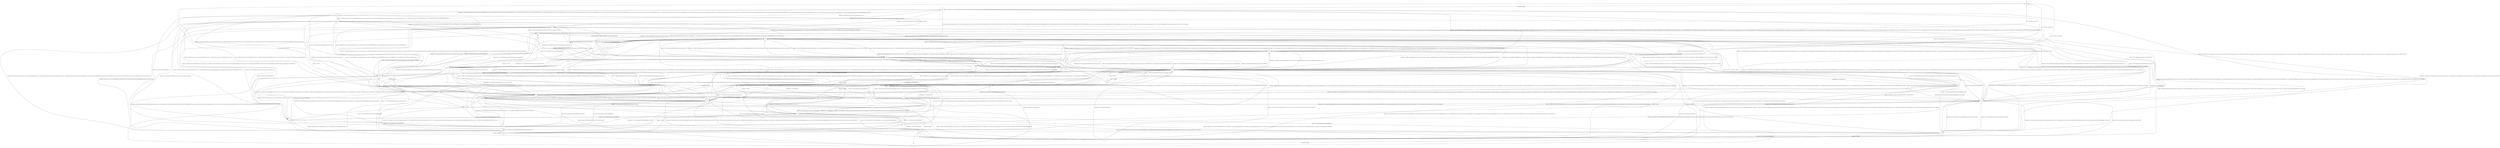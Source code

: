 digraph g {
	edge [lblstyle="above, sloped"];
	s0 [shape="circle" label="0@[()]"];
	s1 [shape="circle" label="1@[()]"];
	s2 [shape="circle" label="2@[()]"];
	s3 [shape="circle" label="3@[()]"];
	s4 [shape="circle" label="4@[()]"];
	s5 [shape="circle" label="5@[()]"];
	s6 [shape="circle" label="6@[()]"];
	s7 [shape="circle" label="7@[()]"];
	s8 [shape="circle" label="8@[()]"];
	s9 [shape="circle" label="9@[()]"];
	s10 [shape="circle" label="10@[()]"];
	s11 [shape="circle" label="11@[()]"];
	s12 [shape="circle" label="12@[()]"];
	s13 [shape="circle" label="13@[()]"];
	s14 [shape="circle" label="14@[()]"];
	s15 [shape="circle" label="15@[()]"];
	s16 [shape="circle" label="16@[()]"];
	s17 [shape="circle" label="17@[()]"];
	s18 [shape="circle" label="18@[()]"];
	s19 [shape="circle" label="19@[()]"];
	s20 [shape="circle" label="20@[()]"];
	s21 [shape="circle" label="21@[()]"];
	s22 [shape="circle" label="22@[()]"];
	s23 [shape="circle" label="23@[()]"];
	s24 [shape="circle" label="24@[()]"];
	s25 [shape="circle" label="25@[()]"];
	s26 [shape="circle" label="26@[()]"];
	s27 [shape="circle" label="27@[()]"];
	s28 [shape="circle" label="28@[()]"];
	s0 -> s1 [label="receiveMsg / 0 [((High))]"];
	s1 -> s2 [label="commandMsg / 0 [((High and Command and Start and not Stop and not MethaneDetect and not Low) or (High and Command and Start and not Stop and not MethaneDetect and Low) or (High and Command and Start and not Stop and MethaneDetect and not Low) or (High and Command and Start and not Stop and MethaneDetect and Low and Stop) or (High and Command and Start and Stop and not Start and not MethaneDetect and not Low) or (High and Command and Start and Stop and not Start and not MethaneDetect and Low) or (High and Command and Start and Stop and not Start and MethaneDetect and not Low) or (High and Command and Start and Stop and not Start and MethaneDetect and Low) or (High and Command and Start and Stop and not MethaneDetect and not Low) or (High and Command and Start and Stop and not MethaneDetect and Low) or (High and Command and Start and Stop and MethaneDetect and not Low) or (High and Command and Start and Stop and MethaneDetect and Low) or (High and Command and Stop and not Start and not MethaneDetect and not Low) or (High and Command and Stop and not Start and not MethaneDetect and Low) or (High and Command and Stop and not Start and MethaneDetect and not Low))]"];
	s1 -> s4 [label="commandMsg / 0 [((Low and High and Command and Stop and MethaneDetect and not Start) or (Low and High and Command and Stop and MethaneDetect and Start))]"];
	s1 -> s3 [label="commandMsg / 0 [((Low and High and Command and Start and MethaneDetect and not Stop))]"];
	s1 -> s7 [label="levelMsg / 0 [((Low and High and Stop and WaterRegulation and Normal and not MethaneDetect) or (Low and High and Stop and WaterRegulation and Normal and MethaneDetect and not Low) or (Low and High and Stop and WaterRegulation and Normal and MethaneDetect and not Stop and not Normal) or (Low and High and Stop and WaterRegulation and MethaneDetect and not Stop and not Normal) or (Low and High and Stop and WaterRegulation and MethaneDetect and not Low and not Normal) or (Low and High and Stop and WaterRegulation and MethaneDetect and not MethaneDetect and not Normal) or (Low and High and Stop and WaterRegulation and not MethaneDetect and not Normal) or (Low and High and MethaneDetect and WaterRegulation and not Stop and not Normal) or (High and Stop and MethaneDetect and WaterRegulation and Normal and not Low) or (High and Stop and MethaneDetect and WaterRegulation and not Low and not Normal))]"];
	s1 -> s6 [label="levelMsg / 0 [((High and MethaneDetect and WaterRegulation and Normal and not Stop and not Low) or (High and MethaneDetect and WaterRegulation and Normal and not Stop and Low and not MethaneDetect) or (High and MethaneDetect and WaterRegulation and Normal and not Stop and Low and not Normal) or (High and MethaneDetect and WaterRegulation and Normal and not Stop and Low and Stop) or (High and MethaneDetect and WaterRegulation and Normal and Stop and not MethaneDetect and not Low) or (High and MethaneDetect and WaterRegulation and Normal and Stop and not MethaneDetect and Low) or (High and MethaneDetect and WaterRegulation and Normal and Stop and not Low) or (High and MethaneDetect and WaterRegulation and Normal and Stop and Low) or (High and MethaneDetect and WaterRegulation and Low and not Stop and not MethaneDetect and not Normal) or (High and MethaneDetect and WaterRegulation and Low and not Stop and not Normal) or (High and MethaneDetect and WaterRegulation and Low and Stop and not MethaneDetect and not Low and not Normal) or (High and MethaneDetect and WaterRegulation and Low and Stop and not MethaneDetect and not Normal) or (High and MethaneDetect and WaterRegulation and Low and Stop and not Normal) or (High and MethaneDetect and WaterRegulation and Stop and not MethaneDetect and not Low and not Normal) or (High and Low and WaterRegulation and not Stop and not MethaneDetect and not Normal) or (High and Low and WaterRegulation and not Stop and not MethaneDetect and Normal) or (High and Low and WaterRegulation and Stop and not MethaneDetect and not Low and not Normal) or (High and Stop and WaterRegulation and not MethaneDetect and not Low and not Normal))]"];
	s1 -> s8 [label="levelMsg / 0 [((Low and High and Stop and WaterRegulation and Normal and not MethaneDetect))]"];
	s1 -> s5 [label="levelMsg / 0 [((High and WaterRegulation and not Stop and not MethaneDetect and not Low and not Normal) or (High and WaterRegulation and not Stop and not MethaneDetect and not Low and Normal) or (High and WaterRegulation and not Stop and not MethaneDetect and Low and Normal) or (High and WaterRegulation and not Stop and MethaneDetect and not Low and not Normal) or (High and WaterRegulation and not Stop and MethaneDetect and not Low and Low and Normal) or (High and WaterRegulation and not Stop and MethaneDetect and Low and Normal) or (High and WaterRegulation and Stop and Normal and not MethaneDetect and not Low) or (High and WaterRegulation and Stop and not MethaneDetect and not Low and not Normal))]"];
	s1 -> s9 [label="palarmMsg / 0 [((High and Start and Stop and MethaneDetect and not Low))]"];
	s1 -> s10 [label="palarmMsg / 0 [((High and MethaneDetect and not Start and not Stop and not Low) or (High and MethaneDetect and not Start and not Stop and Low) or (High and MethaneDetect and not Start and Low and Stop) or (High and MethaneDetect and Low and Start and not Stop) or (High and MethaneDetect and Low and Start and Stop))]"];
	s1 -> s11 [label="palarmMsg / 0 [((High and Start and MethaneDetect and not Stop and not Low) or (High and Start and MethaneDetect and not Stop and Low and not Start) or (High and Start and MethaneDetect and not Stop and Low and Stop) or (High and Start and MethaneDetect and Stop and not Start and not Low) or (High and Start and MethaneDetect and Stop and not Start and Low) or (High and Start and MethaneDetect and Stop and Low) or (High and Low and MethaneDetect and not Start and not Stop) or (High and Low and MethaneDetect and not Start and Stop and not Low) or (High and Stop and MethaneDetect and not Start and not Low))]"];
	s2 -> s12 [label="pumpStop / 0 [((Low and Stop and MethaneDetect))]"];
	s2 -> s14 [label="startCmd / 0 [((Low and High and Start and not Stop and not MethaneDetect) or (Low and High and Start and not Stop and MethaneDetect and not Low) or (Low and High and Start and not Stop and MethaneDetect and Stop) or (Low and High and Start and Stop and MethaneDetect) or (High and Start and MethaneDetect and not Stop and not Low))]"];
	s2 -> s13 [label="startCmd / 0 [((High and Start and not Stop and not MethaneDetect and not Low) or (High and Start and Stop and not MethaneDetect and not Low))]"];
	s2 -> s11 [label="startCmd / 0 [((High and Start and Stop and MethaneDetect and not Low) or (High and Start and Stop and MethaneDetect and Low and not MethaneDetect) or (High and Start and Stop and Low and not MethaneDetect))]"];
	s2 -> s10 [label="stopCmd / 0 [((High and Start and Stop and MethaneDetect and not Low) or (High and Start and Stop and MethaneDetect and Low and not MethaneDetect) or (High and Start and Stop and Low and not MethaneDetect))]"];
	s2 -> s11 [label="stopCmd / 0 [((Low and High and Start and Stop and MethaneDetect))]"];
	s2 -> s9 [label="stopCmd / 0 [((High and Stop and not Start and not MethaneDetect and not Low) or (High and Stop and not Start and not MethaneDetect and Low) or (High and Stop and not Start and MethaneDetect and not Low) or (High and Stop and Start and not MethaneDetect and not Low) or (High and Stop and Start and not MethaneDetect and Low))]"];
	s3 -> s15 [label="pumpStop / 0 [((Low and Stop and MethaneDetect))]"];
	s3 -> s7 [label="setLowStop / 0 [((Low))]"];
	s3 -> s5 [label="setMethaneStop / 0 [((High and MethaneDetect and Normal and not Stop and not Low))]"];
	s3 -> s7 [label="setMethaneStop / 0 [((Low and High and MethaneDetect and not Stop and not Normal))]"];
	s3 -> s8 [label="setReady / 0 [((Low and High and Stop and MethaneDetect and not Normal))]"];
	s3 -> s5 [label="setReady / 0 [((High and Stop and MethaneDetect and not Low and not Normal))]"];
	s3 -> s11 [label="startCmd / 0 [((Start))]"];
	s4 -> s17 [label="pumpStop / 0 [((Low and High and MethaneDetect and Normal and not Start and not Stop) or (Low and High and MethaneDetect and Normal and not Start and Start and Stop and not MethaneDetect) or (Low and High and MethaneDetect and Normal and Start and not Stop and not Normal) or (Low and High and MethaneDetect and Normal and Start and not Stop and Stop and not MethaneDetect) or (Low and High and MethaneDetect and Normal and Start and Stop and not MethaneDetect) or (Low and High and MethaneDetect and Start and not Stop and not Normal) or (Low and High and MethaneDetect and Start and Stop and not MethaneDetect and not Normal) or (Low and High and Start and Stop and Normal and not MethaneDetect) or (Low and High and Start and Stop and not MethaneDetect and not Normal))]"];
	s4 -> s7 [label="pumpStop / 0 [((High and MethaneDetect and not Start and not Stop and not Low and not Normal))]"];
	s4 -> s8 [label="pumpStop / 0 [((High and Stop and MethaneDetect and Normal and not Start and not Low))]"];
	s4 -> s16 [label="pumpStop / 0 [((High and Start and Stop and MethaneDetect and Normal and not Low) or (High and Start and Stop and MethaneDetect and not Low and not Normal))]"];
	s4 -> s3 [label="pumpStop / 0 [((High and MethaneDetect and Normal and not Start and not Stop and not Low))]"];
	s4 -> s7 [label="setLowStop / 0 [((Low))]"];
	s4 -> s8 [label="setReady / 0 [((High))]"];
	s4 -> s13 [label="startCmd / 0 [((Start))]"];
	s4 -> s14 [label="stopCmd / 0 [((Low and High and Start and Stop and MethaneDetect))]"];
	s4 -> s11 [label="stopCmd / 0 [((Low and High and Stop and MethaneDetect and not Start))]"];
	s5 -> s0 [label="end / 0 [((Normal) or (not Normal))]"];
	s5 -> s18 [label="highLevel / 0 [((High and not Start and not Stop and not MethaneDetect and not Low) or (High and not Start and not Stop and not MethaneDetect and Low) or (High and not Start and Stop and not MethaneDetect and not Low) or (High and Start and not Stop and not MethaneDetect and not Low))]"];
	s5 -> s13 [label="highLevel / 0 [((High and MethaneDetect and not Start and not Stop and not Low))]"];
	s5 -> s14 [label="highLevel / 0 [((Low and High and MethaneDetect and not Start and not Stop))]"];
	s5 -> s11 [label="lowLevel / 0 [((Low))]"];
	s5 -> s17 [label="pumpStop / 0 [((Low and Stop and MethaneDetect))]"];
	s6 -> s0 [label="end / 0 [((Normal) or (not Normal))]"];
	s6 -> s14 [label="highLevel / 0 [((High and MethaneDetect and not Start and not Stop and not Low))]"];
	s6 -> s13 [label="highLevel / 0 [((High and Start and MethaneDetect and not Stop and not Low) or (High and Start and MethaneDetect and not Stop and Low and not Start) or (High and Start and MethaneDetect and not Stop and Low and Stop) or (High and Start and MethaneDetect and Stop and not Low) or (High and Start and MethaneDetect and Stop and Low) or (High and Low and MethaneDetect and not Start and not Stop) or (High and Low and MethaneDetect and not Start and Stop))]"];
	s6 -> s18 [label="highLevel / 0 [((Low and High and not Start and not Stop and not MethaneDetect) or (Low and High and not Start and not Stop and Start and Stop and MethaneDetect) or (Low and High and not Start and Start and Stop and not MethaneDetect and not Low) or (Low and High and not Start and Start and Stop and not MethaneDetect and MethaneDetect) or (Low and High and not Start and Start and Stop and MethaneDetect) or (Low and High and Start and Stop and not MethaneDetect and not Low) or (Low and High and Start and Stop and not MethaneDetect and not Stop) or (Low and High and Start and Stop and not MethaneDetect and MethaneDetect) or (Low and High and Start and Stop and MethaneDetect) or (Low and High and Start and not Stop and not MethaneDetect) or (High and Start and Stop and not MethaneDetect and not Low))]"];
	s6 -> s11 [label="lowLevel / 0 [((Low and High and not Start and not Stop and not MethaneDetect) or (Low and High and Start and not Stop and not MethaneDetect))]"];
	s6 -> s9 [label="lowLevel / 0 [((Low and High and Stop and MethaneDetect and not Start) or (Low and High and Stop and MethaneDetect and Start))]"];
	s6 -> s10 [label="lowLevel / 0 [((Low and High and MethaneDetect and not Start and not Stop) or (Low and High and MethaneDetect and not Start and Start and Stop) or (Low and High and MethaneDetect and Start and Stop))]"];
	s7 -> s0 [label="end / 0 [((not Normal) or (Normal))]"];
	s7 -> s14 [label="highLevel / 0 [((Low and High and Start and MethaneDetect and not Stop))]"];
	s7 -> s13 [label="highLevel / 0 [((High and Start and Stop and MethaneDetect and not Low) or (High and Start and Stop and MethaneDetect and Low and not MethaneDetect) or (High and Start and Stop and Low and not MethaneDetect))]"];
	s7 -> s18 [label="highLevel / 0 [((Low and High and Stop and not Start and not MethaneDetect) or (Low and High and Stop and not Start and MethaneDetect and not Low) or (High and Stop and MethaneDetect and not Start and not Low))]"];
	s7 -> s11 [label="lowLevel / 0 [((Low and High and Stop and not Start and not MethaneDetect))]"];
	s7 -> s9 [label="lowLevel / 0 [((Low and High and Start and MethaneDetect and not Stop) or (Low and High and Start and MethaneDetect and Stop and not MethaneDetect) or (Low and High and Start and Stop and not MethaneDetect))]"];
	s7 -> s8 [label="setMethaneStop / 0 [((MethaneDetect))]"];
	s7 -> s8 [label="setReady / 0 [((High))]"];
	s8 -> s0 [label="end / 0 [((not Normal) or (Normal))]"];
	s8 -> s13 [label="highLevel / 0 [((High))]"];
	s8 -> s5 [label="isNotReady / 0 [((High and MethaneDetect and Normal and not Stop and not Low))]"];
	s8 -> s6 [label="isNotReady / 0 [((High and not Stop and not MethaneDetect and not Low and not Normal))]"];
	s8 -> s19 [label="isReady / 0 [((High))]"];
	s8 -> s10 [label="lowLevel / 0 [((Low))]"];
	s8 -> s6 [label="setMethaneStop / 0 [((High and MethaneDetect and Normal and not Low))]"];
	s8 -> s20 [label="setMethaneStop / 0 [((High and MethaneDetect and Normal and not Low))]"];
	s8 -> s5 [label="setReady / 0 [((High and Stop and MethaneDetect and Normal and not Low))]"];
	s8 -> s20 [label="setReady / 0 [((High and MethaneDetect and Normal and not Stop and not Low))]"];
	s9 -> s17 [label="isNotRunning / 0 [((High and Stop and MethaneDetect and Normal and not Start and not Low) or (High and Stop and MethaneDetect and Normal and Start and not Low) or (High and Stop and MethaneDetect and Start and not Low and not Normal))]"];
	s9 -> s5 [label="isNotRunning / 0 [((Low and High and Start and MethaneDetect and not Stop and not Normal) or (Low and High and Start and MethaneDetect and Stop and not MethaneDetect and not Normal) or (Low and High and Start and Stop and not MethaneDetect and not Normal))]"];
	s9 -> s15 [label="isNotRunning / 0 [((Low and High and Start and Stop and Normal and not MethaneDetect))]"];
	s9 -> s7 [label="isNotRunning / 0 [((Low and High and Stop and MethaneDetect and not Start and not Normal))]"];
	s9 -> s8 [label="isNotRunning / 0 [((Low and High and Start and Stop and MethaneDetect and Normal))]"];
	s9 -> s16 [label="isNotRunning / 0 [((High and Stop and Normal and not Start and not MethaneDetect and not Low) or (High and Stop and Normal and not Start and not MethaneDetect and Low) or (High and Stop and Normal and Start and not MethaneDetect and not Low and not Normal) or (High and Stop and not Start and not MethaneDetect and not Low and not Normal) or (High and Stop and Start and not MethaneDetect and not Low and not Normal))]"];
	s9 -> s21 [label="isRunning / 0 [((High and Stop and MethaneDetect and not Start and not Low) or (High and Stop and MethaneDetect and not Start and Low) or (High and Stop and MethaneDetect and Start and not Low) or (High and Stop and MethaneDetect and Start and Low and not MethaneDetect) or (High and Stop and Low and Start and not MethaneDetect))]"];
	s9 -> s15 [label="isRunning / 0 [((High and Stop and not Start and not MethaneDetect and not Low) or (High and Stop and not Start and not MethaneDetect and Low) or (High and Stop and Start and not MethaneDetect and not Low))]"];
	s9 -> s4 [label="isRunning / 0 [((Low and High and Start and MethaneDetect and not Stop) or (Low and High and Start and MethaneDetect and Stop and not MethaneDetect) or (Low and High and Start and Stop and not MethaneDetect))]"];
	s9 -> s19 [label="isRunning / 0 [((Low and High and Start and Stop and MethaneDetect))]"];
	s10 -> s12 [label="isNotRunning / 0 [((Low and High and Start and MethaneDetect and not Stop and not Normal) or (Low and High and Start and MethaneDetect and Stop and not Start and not Normal) or (Low and High and Stop and MethaneDetect and not Start and not Normal))]"];
	s10 -> s7 [label="isNotRunning / 0 [((High and MethaneDetect and not Start and not Stop and not Low and not Normal) or (High and MethaneDetect and not Start and not Stop and not Low and Low and Normal) or (High and MethaneDetect and not Start and not Stop and Low and Normal) or (High and MethaneDetect and not Start and not Stop and Low and not Normal))]"];
	s10 -> s15 [label="isNotRunning / 0 [((Low and High and Start and Stop and MethaneDetect and Normal))]"];
	s10 -> s16 [label="isNotRunning / 0 [((High and Start and Stop and MethaneDetect and Normal and not Low) or (High and Start and Stop and MethaneDetect and Normal and Low and not MethaneDetect and not Normal) or (High and Start and Stop and MethaneDetect and not Low and not Normal) or (High and Start and Stop and MethaneDetect and Low and not MethaneDetect and not Normal) or (High and Start and Stop and Low and not MethaneDetect and not Normal))]"];
	s10 -> s8 [label="isNotRunning / 0 [((Low and High and Start and Stop and MethaneDetect and not Normal))]"];
	s10 -> s3 [label="isNotRunning / 0 [((High and MethaneDetect and Normal and not Start and not Stop and not Low))]"];
	s10 -> s5 [label="isNotRunning / 0 [((Low and High and Start and Stop and Normal and not MethaneDetect))]"];
	s10 -> s4 [label="isRunning / 0 [((High and MethaneDetect and not Start and not Stop and not Low) or (High and MethaneDetect and not Start and not Stop and Low and Start and Stop and not MethaneDetect) or (High and MethaneDetect and not Start and Start and Stop and not Low) or (High and MethaneDetect and not Start and Start and Stop and Low and not MethaneDetect) or (High and MethaneDetect and Start and Stop and not Low) or (High and MethaneDetect and Start and Stop and Low and not MethaneDetect) or (High and Low and Start and Stop and not MethaneDetect))]"];
	s10 -> s15 [label="isRunning / 0 [((Low and High and Start and Stop and MethaneDetect))]"];
	s10 -> s12 [label="isRunning / 0 [((Low and High and MethaneDetect and not Start and not Stop))]"];
	s10 -> s3 [label="isRunning / 0 [((Low and High and Start and Stop and MethaneDetect))]"];
	s10 -> s2 [label="isRunning / 0 [((Low and High and Stop and MethaneDetect and not Start))]"];
	s10 -> s21 [label="isRunning / 0 [((Low and High and Start and MethaneDetect and not Stop))]"];
	s10 -> s23 [label="isRunning / 0 [((Low and High and Start and Stop and not MethaneDetect))]"];
	s11 -> s23 [label="isNotRunning / 0 [((Low and High and Start and Stop and Normal and not MethaneDetect))]"];
	s11 -> s8 [label="isNotRunning / 0 [((Low and High and Normal and not Start and not Stop and not MethaneDetect) or (Low and High and Normal and not Start and not Stop and MethaneDetect) or (Low and High and Normal and not Start and Stop and not MethaneDetect) or (Low and High and Normal and not Start and Stop and MethaneDetect and not Low) or (Low and High and Normal and Start and not Stop and not MethaneDetect) or (Low and High and Normal and Start and not Stop and Stop and MethaneDetect and not Low) or (Low and High and Normal and Start and Stop and MethaneDetect and not Low) or (Low and High and not Start and not Stop and not MethaneDetect and not Normal) or (High and Stop and MethaneDetect and Normal and not Start and not Low) or (High and Stop and MethaneDetect and Normal and Start and not Low))]"];
	s11 -> s24 [label="isNotRunning / 0 [((Low and High and Start and Stop and MethaneDetect and not Normal))]"];
	s11 -> s22 [label="isNotRunning / 0 [((Low and High and Start and Stop and not MethaneDetect and not Normal) or (Low and High and Start and Stop and not MethaneDetect and MethaneDetect and Normal) or (Low and High and Start and Stop and MethaneDetect and Normal))]"];
	s11 -> s16 [label="isNotRunning / 0 [((High and Start and MethaneDetect and Normal and not Stop and not Low) or (High and Start and MethaneDetect and Normal and not Stop and Low and not Normal) or (High and Start and MethaneDetect and Low and not Stop and not Normal))]"];
	s11 -> s3 [label="isNotRunning / 0 [((Low and High and MethaneDetect and not Start and not Stop and not Normal) or (Low and High and MethaneDetect and not Start and Start and Stop and not Low and not Normal) or (Low and High and MethaneDetect and Start and Stop and not Low and not Normal) or (High and Start and Stop and MethaneDetect and not Low and not Normal))]"];
	s11 -> s17 [label="isNotRunning / 0 [((Low and High and Stop and MethaneDetect and not Start and not Normal))]"];
	s11 -> s5 [label="isReady / 0 [((High))]"];
	s11 -> s4 [label="isRunning / 0 [((Low and High and MethaneDetect and Normal and not Start and not Stop) or (Low and High and MethaneDetect and Normal and not Start and Stop and not Low) or (High and Stop and MethaneDetect and Normal and not Start and not Low))]"];
	s11 -> s21 [label="isRunning / 0 [((Low and High and MethaneDetect and not Start and not Stop and not Normal) or (Low and High and MethaneDetect and not Start and not Stop and Stop and Normal and not MethaneDetect) or (Low and High and MethaneDetect and not Start and Stop and Normal and not MethaneDetect) or (Low and High and Stop and Normal and not Start and not MethaneDetect))]"];
	s11 -> s17 [label="isRunning / 0 [((Low and High and Start and Stop and MethaneDetect and Normal))]"];
	s11 -> s5 [label="isRunning / 0 [((Low and High and Start and MethaneDetect and not Stop and not Normal) or (Low and High and Start and MethaneDetect and not Stop and Stop and Normal and not Low) or (Low and High and Start and MethaneDetect and not Stop and Stop and Normal and not MethaneDetect) or (Low and High and Start and MethaneDetect and Stop and Normal and not Low) or (Low and High and Start and MethaneDetect and Stop and Normal and not MethaneDetect) or (Low and High and Start and MethaneDetect and Stop and Normal and not Start and not Normal) or (Low and High and Start and MethaneDetect and Stop and not Low and not Normal) or (Low and High and Start and MethaneDetect and Stop and not MethaneDetect and not Normal) or (Low and High and Start and MethaneDetect and Stop and not Start and not Normal) or (Low and High and Start and Stop and Normal and not MethaneDetect) or (Low and High and Start and Stop and not MethaneDetect and not Normal) or (Low and High and Stop and MethaneDetect and not Start and not Normal) or (High and Start and Stop and MethaneDetect and Normal and not Low) or (High and Start and Stop and MethaneDetect and not Low and not Normal))]"];
	s11 -> s22 [label="isRunning / 0 [((Low and High and Start and Stop and MethaneDetect and not Normal))]"];
	s11 -> s12 [label="isRunning / 0 [((Low and High and Normal and not Start and not Stop and not MethaneDetect) or (Low and High and Normal and not Start and not Stop and Start and MethaneDetect and not Low) or (Low and High and Normal and Start and not Stop and not MethaneDetect) or (Low and High and Normal and Start and not Stop and MethaneDetect and not Low) or (Low and High and not Start and not Stop and not MethaneDetect and not Normal) or (High and Start and MethaneDetect and Normal and not Stop and not Low))]"];
	s12 -> s16 [label="pumpStop / 0 [((High and Start and MethaneDetect and Normal and not Stop and not Low))]"];
	s12 -> s4 [label="pumpStop / 0 [((Low and High and MethaneDetect and not Start and not Stop and not Normal))]"];
	s12 -> s7 [label="pumpStop / 0 [((Low and High and MethaneDetect and Normal and not Start and not Stop))]"];
	s12 -> s17 [label="pumpStop / 0 [((Low and High and Normal and not Start and not Stop and not MethaneDetect) or (Low and High and Normal and Start and not Stop and not MethaneDetect) or (Low and High and not Start and not Stop and not MethaneDetect and not Normal))]"];
	s12 -> s8 [label="setLowStop / 0 [((Low))]"];
	s12 -> s7 [label="setMethaneStop / 0 [((Low and High and Stop and MethaneDetect and not Normal))]"];
	s12 -> s26 [label="setMethaneStop / 0 [((Low and High and Stop and MethaneDetect and Normal))]"];
	s12 -> s5 [label="setMethaneStop / 0 [((Low and High and MethaneDetect and not Stop and not Normal))]"];
	s12 -> s26 [label="setReady / 0 [((High))]"];
	s13 -> s12 [label="isLowStop / 0 [((Low and High and Stop and MethaneDetect))]"];
	s13 -> s27 [label="isLowStop / 0 [((Low and High and MethaneDetect and not Stop) or (Low and High and MethaneDetect and Stop and not MethaneDetect) or (Low and High and Stop and not MethaneDetect))]"];
	s13 -> s22 [label="isLowStop / 0 [((Low and High and Stop and not MethaneDetect) or (Low and High and Stop and MethaneDetect))]"];
	s13 -> s8 [label="isMethaneStop / 0 [((High and MethaneDetect and not Stop and not Low and not Normal) or (High and MethaneDetect and not Stop and not Low and Low and Stop and Normal) or (High and MethaneDetect and not Stop and Low and Stop and Normal) or (High and MethaneDetect and Low and Stop and Normal))]"];
	s13 -> s7 [label="isMethaneStop / 0 [((Low and High and MethaneDetect and not Stop and not Normal) or (Low and High and MethaneDetect and Stop and not Normal))]"];
	s13 -> s5 [label="isMethaneStop / 0 [((High and MethaneDetect and Normal and not Stop and not Low) or (High and MethaneDetect and Normal and Stop and not Low) or (High and MethaneDetect and Stop and not Low and not Normal))]"];
	s13 -> s3 [label="isNotRunning / 0 [((Low and High and Start and Stop and MethaneDetect))]"];
	s13 -> s23 [label="isNotRunning / 0 [((High and Start and not Stop and not MethaneDetect and not Low))]"];
	s13 -> s22 [label="isNotRunning / 0 [((High and Start and not Stop and not MethaneDetect and not Low) or (High and Start and Stop and not MethaneDetect and not Low))]"];
	s13 -> s22 [label="isReady / 0 [((High and Stop and MethaneDetect and Normal and not Low) or (High and Stop and MethaneDetect and Normal and Low and not MethaneDetect) or (High and Stop and MethaneDetect and Normal and Low and not Normal) or (High and Stop and MethaneDetect and not Low and not Normal) or (High and Stop and MethaneDetect and Low and not Normal) or (High and Stop and Low and Normal and not MethaneDetect))]"];
	s13 -> s12 [label="isReady / 0 [((Low and High and Stop and MethaneDetect and Normal))]"];
	s13 -> s8 [label="isReady / 0 [((High and Normal and not Stop and not MethaneDetect and not Low) or (High and Normal and not Stop and not MethaneDetect and Low and Stop and MethaneDetect and not Normal) or (High and Normal and not Stop and MethaneDetect and not Low) or (High and Normal and not Stop and MethaneDetect and Low and Stop and not Normal) or (High and Normal and Stop and not MethaneDetect and not Low and not Normal) or (High and Normal and Stop and not MethaneDetect and Low and MethaneDetect and not Normal) or (High and Normal and Stop and Low and MethaneDetect and not Normal) or (High and Stop and not MethaneDetect and not Low and not Normal) or (High and Stop and not MethaneDetect and Low and MethaneDetect and not Normal) or (High and Stop and Low and MethaneDetect and not Normal))]"];
	s13 -> s27 [label="isReady / 0 [((High and MethaneDetect and not Stop and not Low and not Normal) or (High and MethaneDetect and not Stop and Low and not Normal) or (High and MethaneDetect and Low and Stop and not MethaneDetect and not Normal) or (High and Low and Stop and not MethaneDetect and not Normal))]"];
	s13 -> s6 [label="isReady / 0 [((High and not Stop and not MethaneDetect and not Low and not Normal))]"];
	s13 -> s8 [label="isRunning / 0 [((High and Normal and not Stop and not MethaneDetect and not Low) or (High and Normal and not Stop and not MethaneDetect and Low and Stop and MethaneDetect) or (High and Normal and not Stop and MethaneDetect and not Low and not Normal) or (High and Normal and not Stop and MethaneDetect and not Low and Low and Stop) or (High and Normal and not Stop and MethaneDetect and Low and Stop) or (High and Normal and Stop and not MethaneDetect and not Low and not Normal) or (High and Normal and Stop and not MethaneDetect and not Low and Low and MethaneDetect) or (High and Normal and Stop and not MethaneDetect and Low and MethaneDetect) or (High and Normal and Stop and Low and MethaneDetect) or (High and MethaneDetect and not Stop and not Low and not Normal) or (High and MethaneDetect and not Stop and Low and Stop and not Normal) or (High and MethaneDetect and Stop and not MethaneDetect and not Low and not Normal) or (High and MethaneDetect and Stop and not MethaneDetect and Low and not Normal) or (High and MethaneDetect and Stop and Low and not Normal) or (High and Stop and not MethaneDetect and not Low and not Normal))]"];
	s13 -> s5 [label="isRunning / 0 [((High and MethaneDetect and Normal and not Stop and not Low) or (High and MethaneDetect and Normal and not Stop and Low and Stop and not MethaneDetect) or (High and MethaneDetect and Normal and Stop and not Low) or (High and MethaneDetect and Normal and Stop and Low and not MethaneDetect) or (High and MethaneDetect and Stop and not Low and not Normal) or (High and MethaneDetect and Stop and Low and not MethaneDetect and not Normal) or (High and Low and Stop and Normal and not MethaneDetect) or (High and Low and Stop and not MethaneDetect and not Normal))]"];
	s13 -> s6 [label="isRunning / 0 [((High and not Stop and not MethaneDetect and not Low and not Normal))]"];
	s13 -> s7 [label="isRunning / 0 [((Low and High and MethaneDetect and not Stop and not Normal) or (Low and High and MethaneDetect and Stop and not Normal))]"];
	s13 -> s5 [label="isStopped / 0 [((High and MethaneDetect and Normal and not Stop and not Low) or (High and MethaneDetect and Normal and not Stop and Low and Stop and not MethaneDetect) or (High and MethaneDetect and Normal and Stop and not Low) or (High and MethaneDetect and Normal and Stop and Low and not MethaneDetect) or (High and MethaneDetect and Stop and not Low and not Normal) or (High and MethaneDetect and Stop and Low and not MethaneDetect and not Normal) or (High and Low and Stop and Normal and not MethaneDetect) or (High and Low and Stop and not MethaneDetect and not Normal))]"];
	s13 -> s7 [label="isStopped / 0 [((Low and High and MethaneDetect and not Stop and not Normal) or (Low and High and MethaneDetect and Stop and not Normal))]"];
	s13 -> s8 [label="isStopped / 0 [((High and MethaneDetect and not Stop and not Low and not Normal) or (High and MethaneDetect and not Stop and not Low and Low and Stop and Normal) or (High and MethaneDetect and not Stop and Low and Stop and Normal) or (High and MethaneDetect and Low and Stop and Normal))]"];
	s14 -> s27 [label="isLowStop / 0 [((Low and High and MethaneDetect and not Stop))]"];
	s14 -> s22 [label="isLowStop / 0 [((Low and High and MethaneDetect and not Stop))]"];
	s14 -> s8 [label="isMethaneStop / 0 [((Low and High and MethaneDetect and Normal and not Stop))]"];
	s14 -> s5 [label="isMethaneStop / 0 [((High and MethaneDetect and Normal and not Stop and not Low) or (High and MethaneDetect and Normal and not Stop and Low and not Normal) or (High and MethaneDetect and Low and not Stop and not Normal))]"];
	s14 -> s22 [label="isNotRunning / 0 [((Low and High and Start and not Stop and not MethaneDetect) or (Low and High and Start and not Stop and MethaneDetect and not Low) or (High and Start and MethaneDetect and not Stop and not Low))]"];
	s14 -> s27 [label="isNotRunning / 0 [((Low and High and Start and Stop and MethaneDetect))]"];
	s14 -> s4 [label="isNotRunning / 0 [((Low and High and Start and Stop and MethaneDetect))]"];
	s14 -> s5 [label="isReady / 0 [((High and MethaneDetect and Normal and not Stop and not Low))]"];
	s14 -> s7 [label="isReady / 0 [((High and MethaneDetect and Normal and not Stop and not Low))]"];
	s14 -> s22 [label="isReady / 0 [((Low and High and MethaneDetect and not Stop and not Normal))]"];
	s14 -> s27 [label="isReady / 0 [((Low and High and MethaneDetect and Normal and not Stop))]"];
	s14 -> s8 [label="isReady / 0 [((Low and High and Normal and not Stop and not MethaneDetect) or (Low and High and Normal and not Stop and Stop and MethaneDetect) or (Low and High and Normal and Stop and MethaneDetect))]"];
	s14 -> s5 [label="isRunning / 0 [((High and MethaneDetect and Normal and not Stop and not Low) or (High and MethaneDetect and Normal and not Stop and Low and not Normal) or (High and MethaneDetect and Low and not Stop and not Normal))]"];
	s14 -> s8 [label="isRunning / 0 [((Low and High and MethaneDetect and Normal and not Stop) or (Low and High and MethaneDetect and Normal and Stop) or (Low and High and Normal and not Stop and not MethaneDetect))]"];
	s14 -> s16 [label="isRunning / 0 [((Low and High and Stop and MethaneDetect and not Normal))]"];
	s14 -> s8 [label="isStopped / 0 [((Low and High and MethaneDetect and Normal and not Stop))]"];
	s14 -> s5 [label="isStopped / 0 [((High and MethaneDetect and Normal and not Stop and not Low) or (High and MethaneDetect and Normal and not Stop and Low and not Normal) or (High and MethaneDetect and Low and not Stop and not Normal))]"];
	s15 -> s25 [label="pumpStart / 0 [((High))]"];
	s15 -> s16 [label="pumpStop / 0 [((High and Stop and not MethaneDetect and not Low) or (High and Stop and not MethaneDetect and Low))]"];
	s15 -> s12 [label="pumpStop / 0 [((Low and High and Stop and MethaneDetect))]"];
	s15 -> s8 [label="setMethaneStop / 0 [((MethaneDetect))]"];
	s15 -> s5 [label="setStop / 0 [((Stop))]"];
	s16 -> s27 [label="pumpStop / 0 [((Low and Stop and MethaneDetect))]"];
	s16 -> s8 [label="setLowStop / 0 [((Low))]"];
	s16 -> s5 [label="setMethaneStop / 0 [((MethaneDetect))]"];
	s16 -> s5 [label="setReady / 0 [((High))]"];
	s16 -> s5 [label="setStop / 0 [((High and Stop and MethaneDetect and Normal and not Low) or (High and Stop and MethaneDetect and Normal and Low and not MethaneDetect and not Normal) or (High and Stop and MethaneDetect and not Low and not Normal) or (High and Stop and MethaneDetect and Low and not MethaneDetect and not Normal) or (High and Stop and Low and not MethaneDetect and not Normal))]"];
	s16 -> s8 [label="setStop / 0 [((High and Stop and Normal and not MethaneDetect and not Low) or (High and Stop and Normal and not MethaneDetect and Low) or (High and Stop and not MethaneDetect and not Low and not Normal))]"];
	s17 -> s28 [label="pumpStart / 0 [((High))]"];
	s17 -> s22 [label="pumpStop / 0 [((Low and Stop and MethaneDetect))]"];
	s17 -> s8 [label="setLowStop / 0 [((Low and High and Normal and not Stop and not MethaneDetect) or (Low and High and Normal and not Stop and MethaneDetect) or (Low and High and Normal and Stop and not MethaneDetect) or (Low and High and not Stop and not MethaneDetect and not Normal))]"];
	s17 -> s5 [label="setLowStop / 0 [((Low and High and MethaneDetect and not Stop and not Normal) or (Low and High and MethaneDetect and not Stop and Stop and Normal and not MethaneDetect) or (Low and High and MethaneDetect and Stop and Normal and not MethaneDetect) or (Low and High and MethaneDetect and Stop and not MethaneDetect and not Normal) or (Low and High and Stop and Normal and not MethaneDetect) or (Low and High and Stop and not MethaneDetect and not Normal))]"];
	s17 -> s5 [label="setMethaneStop / 0 [((MethaneDetect))]"];
	s17 -> s6 [label="setStop / 0 [((High and Stop and MethaneDetect and Normal and not Low))]"];
	s17 -> s7 [label="setStop / 0 [((Low and High and Stop and MethaneDetect and not Normal))]"];
	s18 -> s27 [label="isLowStop / 0 [((Low and High and not Stop and not MethaneDetect) or (Low and High and Stop and not MethaneDetect))]"];
	s18 -> s23 [label="isLowStop / 0 [((Low and High and not Stop and not MethaneDetect) or (Low and High and not Stop and Stop and MethaneDetect) or (Low and High and Stop and MethaneDetect))]"];
	s18 -> s8 [label="isMethaneStop / 0 [((Low and High and MethaneDetect and not Normal))]"];
	s18 -> s6 [label="isMethaneStop / 0 [((High and MethaneDetect and Normal and not Low))]"];
	s18 -> s27 [label="isReady / 0 [((High and not Stop and not MethaneDetect and not Low) or (High and not Stop and not MethaneDetect and Low) or (High and not Stop and Stop and MethaneDetect and not Low) or (High and Stop and not MethaneDetect and not Low) or (High and Stop and not MethaneDetect and Low) or (High and Stop and MethaneDetect and not Low))]"];
	s18 -> s23 [label="isReady / 0 [((High and not Stop and not MethaneDetect and not Low) or (High and not Stop and not MethaneDetect and Low) or (High and not Stop and Low and Stop and MethaneDetect) or (High and Low and Stop and MethaneDetect))]"];
	s18 -> s6 [label="isRunning / 0 [((High and not MethaneDetect and not Low and not Normal) or (High and not MethaneDetect and not Low and MethaneDetect and Normal) or (High and MethaneDetect and Normal and not Low))]"];
	s18 -> s8 [label="isRunning / 0 [((High and not MethaneDetect and not Low and not Normal) or (High and not MethaneDetect and not Low and Normal) or (High and not MethaneDetect and Low and Normal) or (High and not MethaneDetect and Low and not Normal) or (High and Low and MethaneDetect and not Normal))]"];
	s18 -> s8 [label="isStopped / 0 [((High and not MethaneDetect and not Low and not Normal) or (High and not MethaneDetect and not Low and Normal) or (High and not MethaneDetect and Low and Normal) or (High and not MethaneDetect and Low and not Normal) or (High and Low and MethaneDetect and not Normal))]"];
	s18 -> s6 [label="isStopped / 0 [((High and not MethaneDetect and not Low and not Normal) or (High and not MethaneDetect and not Low and MethaneDetect and Normal) or (High and MethaneDetect and Normal and not Low))]"];
	s19 -> s24 [label="pumpStart / 0 [((High))]"];
	s19 -> s16 [label="pumpStop / 0 [((Low and Stop and MethaneDetect))]"];
	s20 -> s7 [label="isNotReady / 0 [((Low and High and Stop and MethaneDetect and not Normal))]"];
	s20 -> s5 [label="isNotReady / 0 [((High and MethaneDetect and Normal and not Stop and not Low) or (High and MethaneDetect and Normal and not Stop and Low and not Normal) or (High and MethaneDetect and Low and not Stop and not Normal))]"];
	s20 -> s19 [label="isReady / 0 [((High))]"];
	s21 -> s17 [label="pumpStop / 0 [((Low and High and Stop and not Start and not MethaneDetect) or (Low and High and Stop and not Start and MethaneDetect and not Low) or (Low and High and Stop and Start and MethaneDetect and not Low) or (High and Stop and MethaneDetect and not Start and not Low) or (High and Stop and MethaneDetect and Start and not Low))]"];
	s21 -> s3 [label="pumpStop / 0 [((Low and High and MethaneDetect and not Start and not Stop) or (Low and High and MethaneDetect and not Start and Stop))]"];
	s21 -> s15 [label="pumpStop / 0 [((Low and High and Start and Stop and not MethaneDetect))]"];
	s21 -> s12 [label="pumpStop / 0 [((Low and High and Start and MethaneDetect and not Stop))]"];
	s21 -> s8 [label="setRunning / 0 [((High))]"];
	s22 -> s24 [label="pumpStop / 0 [((Low and Stop and MethaneDetect))]"];
	s22 -> s20 [label="setMethaneStop / 0 [((High and MethaneDetect))]"];
	s22 -> s26 [label="setMethaneStop / 0 [((High and MethaneDetect))]"];
	s22 -> s8 [label="setReady / 0 [((High and Stop and not MethaneDetect and not Low and not Normal) or (High and Stop and not MethaneDetect and not Low and Low and Normal and not Stop) or (High and Stop and not MethaneDetect and Low and Normal and not Stop) or (High and Low and Normal and not Stop and not MethaneDetect))]"];
	s22 -> s6 [label="setReady / 0 [((High and not Stop and not MethaneDetect and not Low and not Normal))]"];
	s22 -> s5 [label="setReady / 0 [((High and MethaneDetect and Normal and not Stop and not Low) or (High and MethaneDetect and Normal and not Stop and Low and Stop and not MethaneDetect and not Normal) or (High and MethaneDetect and Normal and Low and Stop and not MethaneDetect and not Normal) or (High and MethaneDetect and Low and Stop and not MethaneDetect and not Normal) or (High and Low and Stop and not MethaneDetect and not Normal))]"];
	s22 -> s20 [label="setReady / 0 [((Low and High and MethaneDetect and not Stop and not Normal) or (Low and High and MethaneDetect and Stop and not Normal))]"];
	s22 -> s26 [label="setReady / 0 [((High and Stop and MethaneDetect and Normal and not Low) or (High and Stop and MethaneDetect and Normal and Low and not MethaneDetect) or (High and Stop and MethaneDetect and not Low and not Normal) or (High and Stop and Low and Normal and not MethaneDetect))]"];
	s22 -> s8 [label="setStop / 0 [((Stop))]"];
	s23 -> s25 [label="pumpStart / 0 [((High))]"];
	s23 -> s16 [label="pumpStop / 0 [((Low and Stop and not MethaneDetect))]"];
	s23 -> s26 [label="setMethaneStop / 0 [((MethaneDetect))]"];
	s23 -> s5 [label="setReady / 0 [((Low and High and Stop and Normal and not MethaneDetect))]"];
	s23 -> s8 [label="setReady / 0 [((High and Normal and not Stop and not MethaneDetect and not Low) or (High and not Stop and not MethaneDetect and not Low and not Normal))]"];
	s23 -> s26 [label="setReady / 0 [((Low and High and not Stop and not MethaneDetect and not Normal) or (Low and High and not Stop and Stop and MethaneDetect and not Normal) or (Low and High and Stop and MethaneDetect and not Normal))]"];
	s24 -> s8 [label="setMethaneStop / 0 [((MethaneDetect))]"];
	s24 -> s6 [label="setRunning / 0 [((High and not Stop and not MethaneDetect and not Low and not Normal))]"];
	s24 -> s5 [label="setRunning / 0 [((High and MethaneDetect and Normal and not Stop and not Low) or (High and MethaneDetect and Normal and not Stop and Low and not Normal) or (High and MethaneDetect and Low and not Stop and not Normal))]"];
	s24 -> s7 [label="setRunning / 0 [((Low and High and Stop and MethaneDetect and not Normal))]"];
	s25 -> s6 [label="setRunning / 0 [((High and Stop and MethaneDetect and Normal and not Low))]"];
	s25 -> s8 [label="setRunning / 0 [((High and not Stop and not MethaneDetect and not Low and not Normal) or (High and not Stop and not MethaneDetect and not Low and Normal) or (High and not Stop and not MethaneDetect and Low and Normal) or (High and not Stop and not MethaneDetect and Low and not Normal) or (High and not Stop and MethaneDetect and not Low and not Normal) or (High and not Stop and MethaneDetect and not Low and Low and Normal) or (High and not Stop and MethaneDetect and Low and Normal) or (High and Stop and Normal and not MethaneDetect and not Low) or (High and Stop and Normal and not MethaneDetect and Low) or (High and Stop and not MethaneDetect and not Low and not Normal))]"];
	s25 -> s5 [label="setRunning / 0 [((High and Stop and MethaneDetect and Normal and not Low) or (High and Stop and MethaneDetect and Normal and Low and not MethaneDetect) or (High and Stop and MethaneDetect and not Low and not Normal) or (High and Stop and MethaneDetect and Low and not MethaneDetect and not Normal) or (High and Stop and Low and Normal and not MethaneDetect) or (High and Stop and Low and not MethaneDetect and not Normal))]"];
	s25 -> s7 [label="setRunning / 0 [((Low and High and MethaneDetect and not Stop and not Normal))]"];
	s26 -> s8 [label="isNotReady / 0 [((High and not Stop and not MethaneDetect and not Low and not Normal) or (High and not Stop and not MethaneDetect and not Low and Normal) or (High and not Stop and not MethaneDetect and Low and Normal) or (High and not Stop and not MethaneDetect and Low and not Normal) or (High and not Stop and MethaneDetect and not Low and not Normal) or (High and not Stop and MethaneDetect and not Low and Low and Normal) or (High and not Stop and MethaneDetect and Low and Normal) or (High and not Stop and MethaneDetect and Low and Stop and not Normal) or (High and Stop and Normal and not MethaneDetect and not Low) or (High and Stop and Normal and not MethaneDetect and Low) or (High and Stop and Normal and Low and MethaneDetect) or (High and Stop and not MethaneDetect and not Low and not Normal) or (High and Stop and not MethaneDetect and Low and MethaneDetect and not Normal) or (High and Stop and Low and MethaneDetect and not Normal))]"];
	s26 -> s6 [label="isNotReady / 0 [((High and Stop and MethaneDetect and Normal and not Low))]"];
	s26 -> s5 [label="isNotReady / 0 [((High and Stop and MethaneDetect and Normal and not Low) or (High and Stop and MethaneDetect and Normal and Low and not MethaneDetect) or (High and Stop and MethaneDetect and not Low and not Normal) or (High and Stop and MethaneDetect and Low and not MethaneDetect and not Normal) or (High and Stop and Low and Normal and not MethaneDetect) or (High and Stop and Low and not MethaneDetect and not Normal))]"];
	s26 -> s7 [label="isNotReady / 0 [((Low and High and MethaneDetect and not Stop and not Normal))]"];
	s26 -> s17 [label="isReady / 0 [((Low and High and Stop and MethaneDetect))]"];
	s26 -> s28 [label="isReady / 0 [((High and not Stop and not MethaneDetect and not Low) or (High and not Stop and not MethaneDetect and Low) or (High and not Stop and MethaneDetect and not Low) or (High and not Stop and MethaneDetect and Low) or (High and Stop and not MethaneDetect and not Low) or (High and Stop and not MethaneDetect and Low) or (High and Stop and MethaneDetect and not Low))]"];
	s26 -> s23 [label="isReady / 0 [((Low and High and not Stop and not MethaneDetect))]"];
	s26 -> s15 [label="isReady / 0 [((Low and High and Stop and not MethaneDetect))]"];
	s26 -> s27 [label="isReady / 0 [((Low and High and Stop and MethaneDetect))]"];
	s27 -> s21 [label="pumpStart / 0 [((High))]"];
	s27 -> s26 [label="setMethaneStop / 0 [((MethaneDetect))]"];
	s27 -> s26 [label="setReady / 0 [((High))]"];
	s27 -> s8 [label="setStop / 0 [((Stop))]"];
	s28 -> s25 [label="pumpStart / 0 [((High))]"];
	s28 -> s8 [label="setRunning / 0 [((High))]"];
	__start0 [label="" shape="none" width="0" height="0"];
	__start0 -> s0;
}